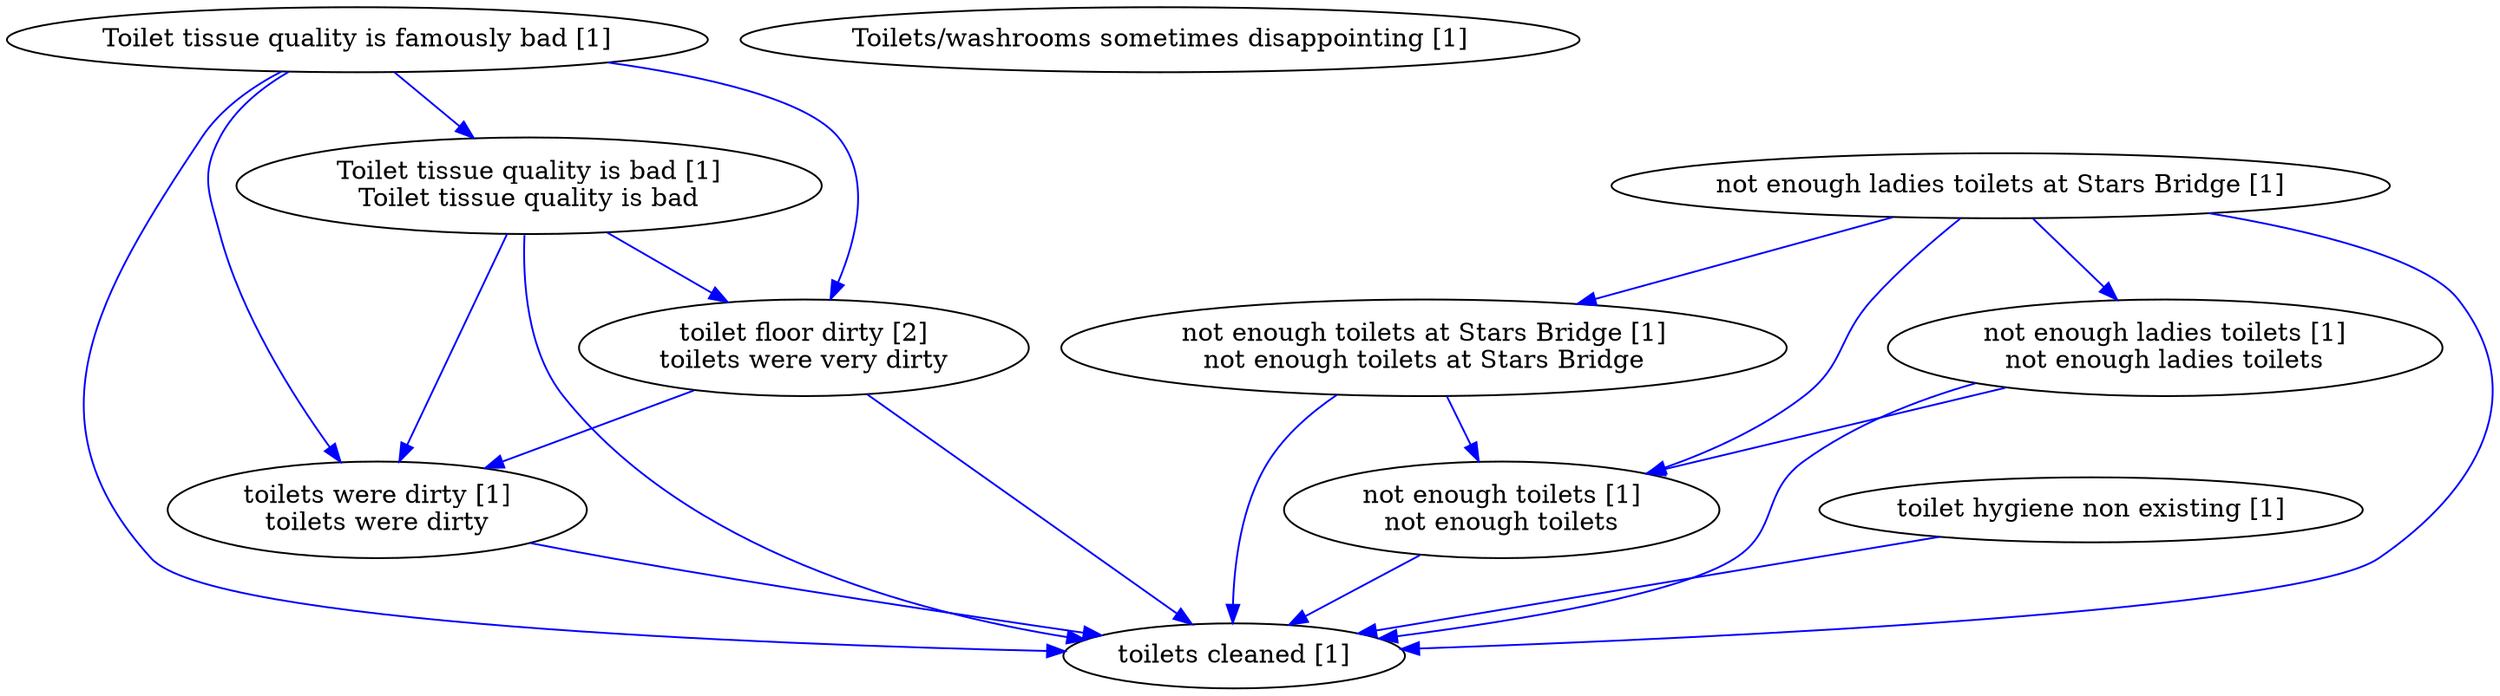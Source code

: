 digraph collapsedGraph {
"toilet floor dirty [2]\ntoilets were very dirty""Toilet tissue quality is famously bad [1]""Toilet tissue quality is bad [1]\nToilet tissue quality is bad""Toilets/washrooms sometimes disappointing [1]""not enough ladies toilets at Stars Bridge [1]""not enough toilets at Stars Bridge [1]\nnot enough toilets at Stars Bridge""not enough toilets [1]\nnot enough toilets""not enough ladies toilets [1]\nnot enough ladies toilets""toilet hygiene non existing [1]""toilets cleaned [1]""toilets were dirty [1]\ntoilets were dirty""Toilet tissue quality is bad [1]\nToilet tissue quality is bad" -> "toilet floor dirty [2]\ntoilets were very dirty" [color=blue]
"Toilet tissue quality is bad [1]\nToilet tissue quality is bad" -> "toilets cleaned [1]" [color=blue]
"Toilet tissue quality is famously bad [1]" -> "toilet floor dirty [2]\ntoilets were very dirty" [color=blue]
"toilet floor dirty [2]\ntoilets were very dirty" -> "toilets cleaned [1]" [color=blue]
"Toilet tissue quality is famously bad [1]" -> "toilets cleaned [1]" [color=blue]
"Toilet tissue quality is bad [1]\nToilet tissue quality is bad" -> "toilets were dirty [1]\ntoilets were dirty" [color=blue]
"not enough ladies toilets [1]\nnot enough ladies toilets" -> "toilets cleaned [1]" [color=blue]
"Toilet tissue quality is famously bad [1]" -> "toilets were dirty [1]\ntoilets were dirty" [color=blue]
"toilet floor dirty [2]\ntoilets were very dirty" -> "toilets were dirty [1]\ntoilets were dirty" [color=blue]
"not enough toilets [1]\nnot enough toilets" -> "toilets cleaned [1]" [color=blue]
"not enough toilets at Stars Bridge [1]\nnot enough toilets at Stars Bridge" -> "toilets cleaned [1]" [color=blue]
"toilets were dirty [1]\ntoilets were dirty" -> "toilets cleaned [1]" [color=blue]
"not enough ladies toilets at Stars Bridge [1]" -> "toilets cleaned [1]" [color=blue]
"toilet hygiene non existing [1]" -> "toilets cleaned [1]" [color=blue]
"Toilet tissue quality is famously bad [1]" -> "Toilet tissue quality is bad [1]\nToilet tissue quality is bad" [color=blue]
"not enough ladies toilets at Stars Bridge [1]" -> "not enough toilets at Stars Bridge [1]\nnot enough toilets at Stars Bridge" [color=blue]
"not enough toilets at Stars Bridge [1]\nnot enough toilets at Stars Bridge" -> "not enough toilets [1]\nnot enough toilets" [color=blue]
"not enough ladies toilets at Stars Bridge [1]" -> "not enough ladies toilets [1]\nnot enough ladies toilets" [color=blue]
"not enough ladies toilets [1]\nnot enough ladies toilets" -> "not enough toilets [1]\nnot enough toilets" [color=blue]
"not enough ladies toilets at Stars Bridge [1]" -> "not enough toilets [1]\nnot enough toilets" [color=blue]
}